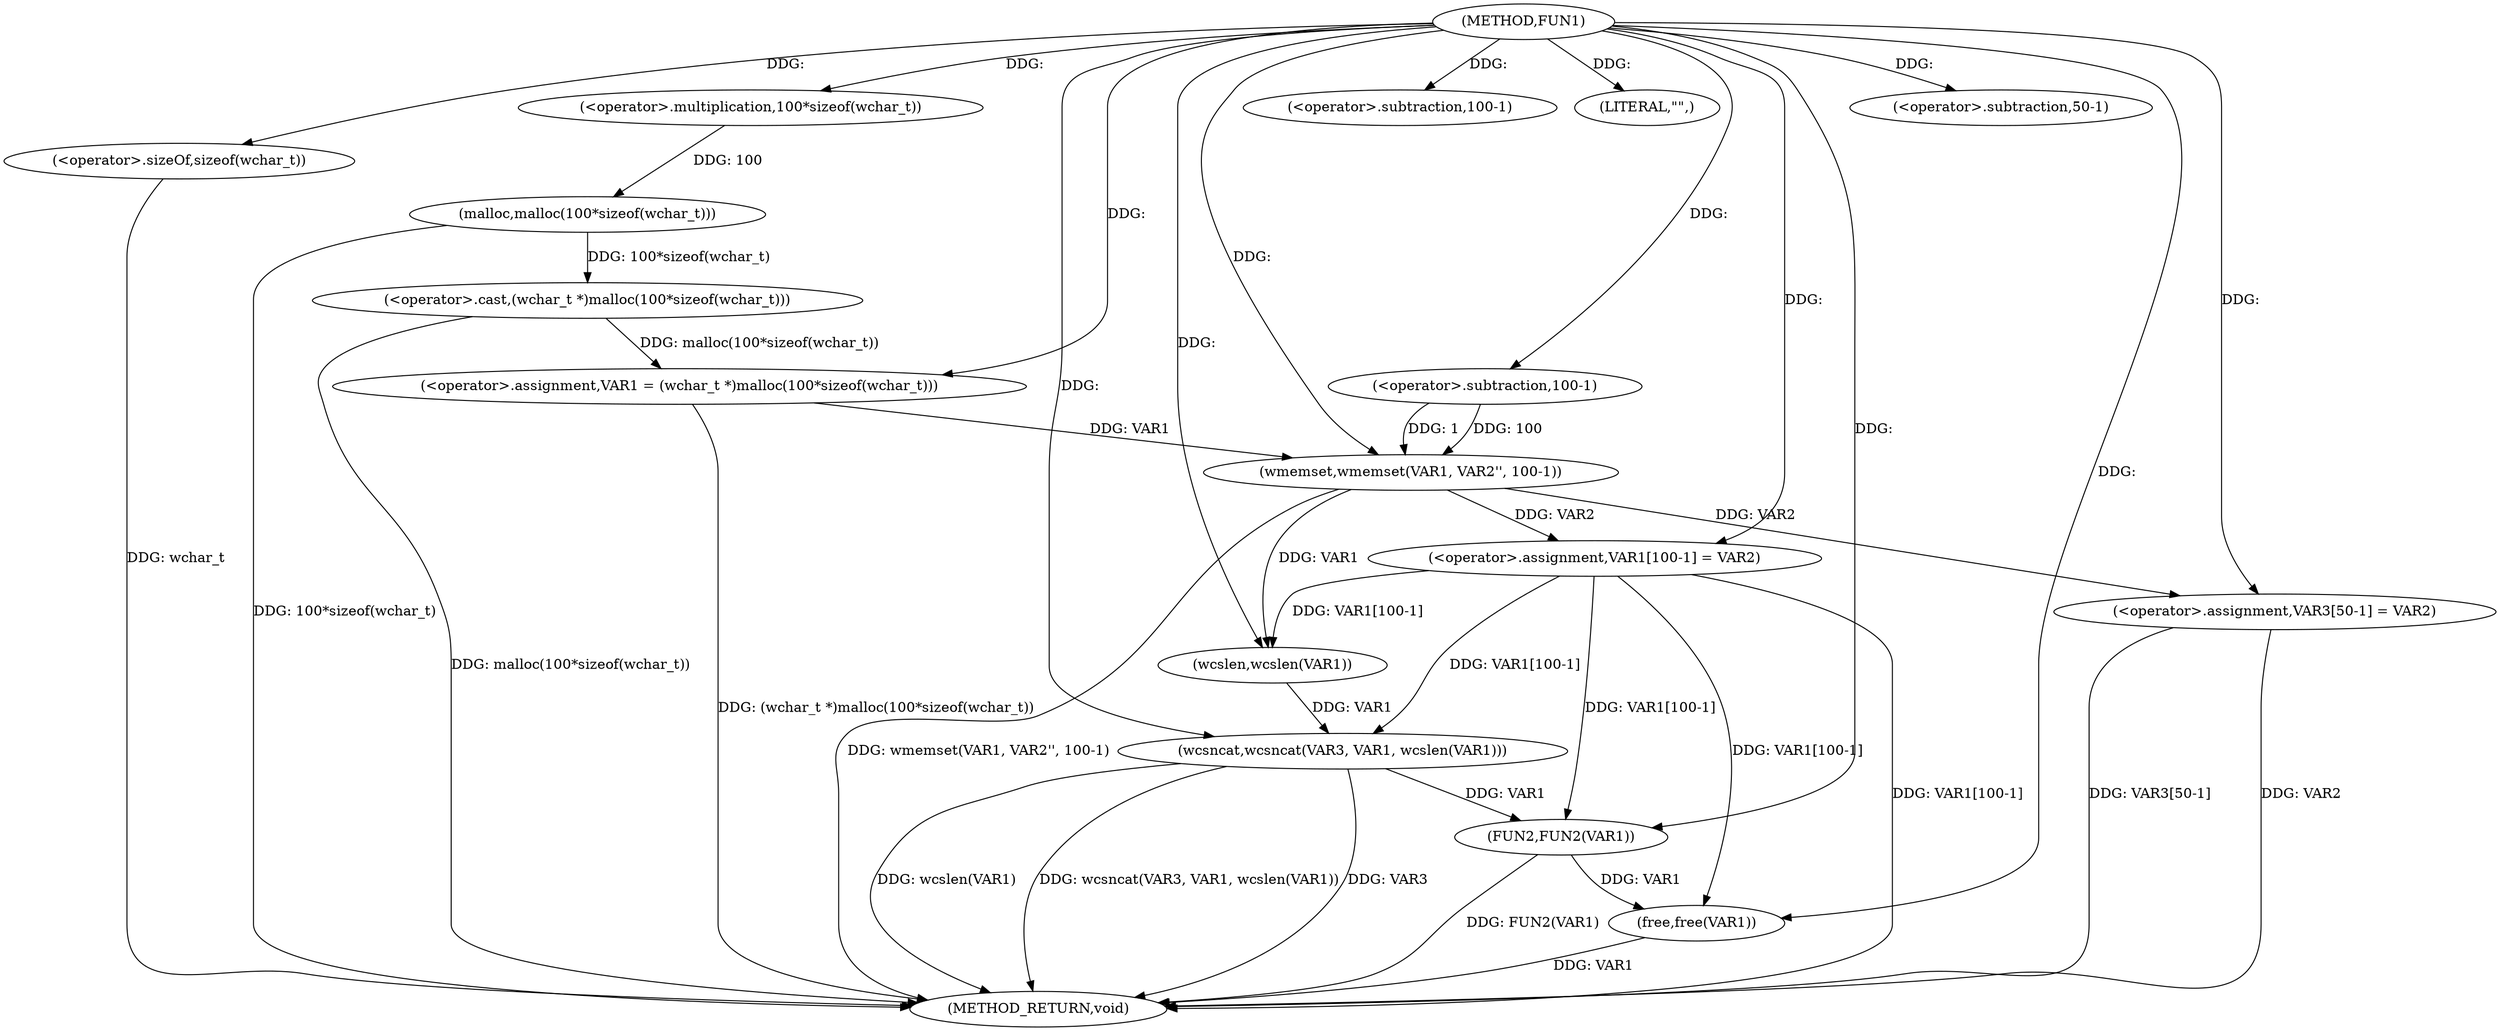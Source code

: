 digraph FUN1 {  
"1000100" [label = "(METHOD,FUN1)" ]
"1000143" [label = "(METHOD_RETURN,void)" ]
"1000103" [label = "(<operator>.assignment,VAR1 = (wchar_t *)malloc(100*sizeof(wchar_t)))" ]
"1000105" [label = "(<operator>.cast,(wchar_t *)malloc(100*sizeof(wchar_t)))" ]
"1000107" [label = "(malloc,malloc(100*sizeof(wchar_t)))" ]
"1000108" [label = "(<operator>.multiplication,100*sizeof(wchar_t))" ]
"1000110" [label = "(<operator>.sizeOf,sizeof(wchar_t))" ]
"1000112" [label = "(wmemset,wmemset(VAR1, VAR2'', 100-1))" ]
"1000115" [label = "(<operator>.subtraction,100-1)" ]
"1000118" [label = "(<operator>.assignment,VAR1[100-1] = VAR2)" ]
"1000121" [label = "(<operator>.subtraction,100-1)" ]
"1000126" [label = "(LITERAL,\"\",)" ]
"1000127" [label = "(wcsncat,wcsncat(VAR3, VAR1, wcslen(VAR1)))" ]
"1000130" [label = "(wcslen,wcslen(VAR1))" ]
"1000132" [label = "(<operator>.assignment,VAR3[50-1] = VAR2)" ]
"1000135" [label = "(<operator>.subtraction,50-1)" ]
"1000139" [label = "(FUN2,FUN2(VAR1))" ]
"1000141" [label = "(free,free(VAR1))" ]
  "1000127" -> "1000143"  [ label = "DDG: wcslen(VAR1)"] 
  "1000141" -> "1000143"  [ label = "DDG: VAR1"] 
  "1000107" -> "1000143"  [ label = "DDG: 100*sizeof(wchar_t)"] 
  "1000105" -> "1000143"  [ label = "DDG: malloc(100*sizeof(wchar_t))"] 
  "1000103" -> "1000143"  [ label = "DDG: (wchar_t *)malloc(100*sizeof(wchar_t))"] 
  "1000127" -> "1000143"  [ label = "DDG: wcsncat(VAR3, VAR1, wcslen(VAR1))"] 
  "1000118" -> "1000143"  [ label = "DDG: VAR1[100-1]"] 
  "1000110" -> "1000143"  [ label = "DDG: wchar_t"] 
  "1000139" -> "1000143"  [ label = "DDG: FUN2(VAR1)"] 
  "1000132" -> "1000143"  [ label = "DDG: VAR3[50-1]"] 
  "1000112" -> "1000143"  [ label = "DDG: wmemset(VAR1, VAR2'', 100-1)"] 
  "1000127" -> "1000143"  [ label = "DDG: VAR3"] 
  "1000132" -> "1000143"  [ label = "DDG: VAR2"] 
  "1000105" -> "1000103"  [ label = "DDG: malloc(100*sizeof(wchar_t))"] 
  "1000100" -> "1000103"  [ label = "DDG: "] 
  "1000107" -> "1000105"  [ label = "DDG: 100*sizeof(wchar_t)"] 
  "1000108" -> "1000107"  [ label = "DDG: 100"] 
  "1000100" -> "1000108"  [ label = "DDG: "] 
  "1000100" -> "1000110"  [ label = "DDG: "] 
  "1000103" -> "1000112"  [ label = "DDG: VAR1"] 
  "1000100" -> "1000112"  [ label = "DDG: "] 
  "1000115" -> "1000112"  [ label = "DDG: 100"] 
  "1000115" -> "1000112"  [ label = "DDG: 1"] 
  "1000100" -> "1000115"  [ label = "DDG: "] 
  "1000112" -> "1000118"  [ label = "DDG: VAR2"] 
  "1000100" -> "1000118"  [ label = "DDG: "] 
  "1000100" -> "1000121"  [ label = "DDG: "] 
  "1000100" -> "1000126"  [ label = "DDG: "] 
  "1000100" -> "1000127"  [ label = "DDG: "] 
  "1000118" -> "1000127"  [ label = "DDG: VAR1[100-1]"] 
  "1000130" -> "1000127"  [ label = "DDG: VAR1"] 
  "1000112" -> "1000130"  [ label = "DDG: VAR1"] 
  "1000118" -> "1000130"  [ label = "DDG: VAR1[100-1]"] 
  "1000100" -> "1000130"  [ label = "DDG: "] 
  "1000100" -> "1000132"  [ label = "DDG: "] 
  "1000112" -> "1000132"  [ label = "DDG: VAR2"] 
  "1000100" -> "1000135"  [ label = "DDG: "] 
  "1000127" -> "1000139"  [ label = "DDG: VAR1"] 
  "1000118" -> "1000139"  [ label = "DDG: VAR1[100-1]"] 
  "1000100" -> "1000139"  [ label = "DDG: "] 
  "1000139" -> "1000141"  [ label = "DDG: VAR1"] 
  "1000118" -> "1000141"  [ label = "DDG: VAR1[100-1]"] 
  "1000100" -> "1000141"  [ label = "DDG: "] 
}
